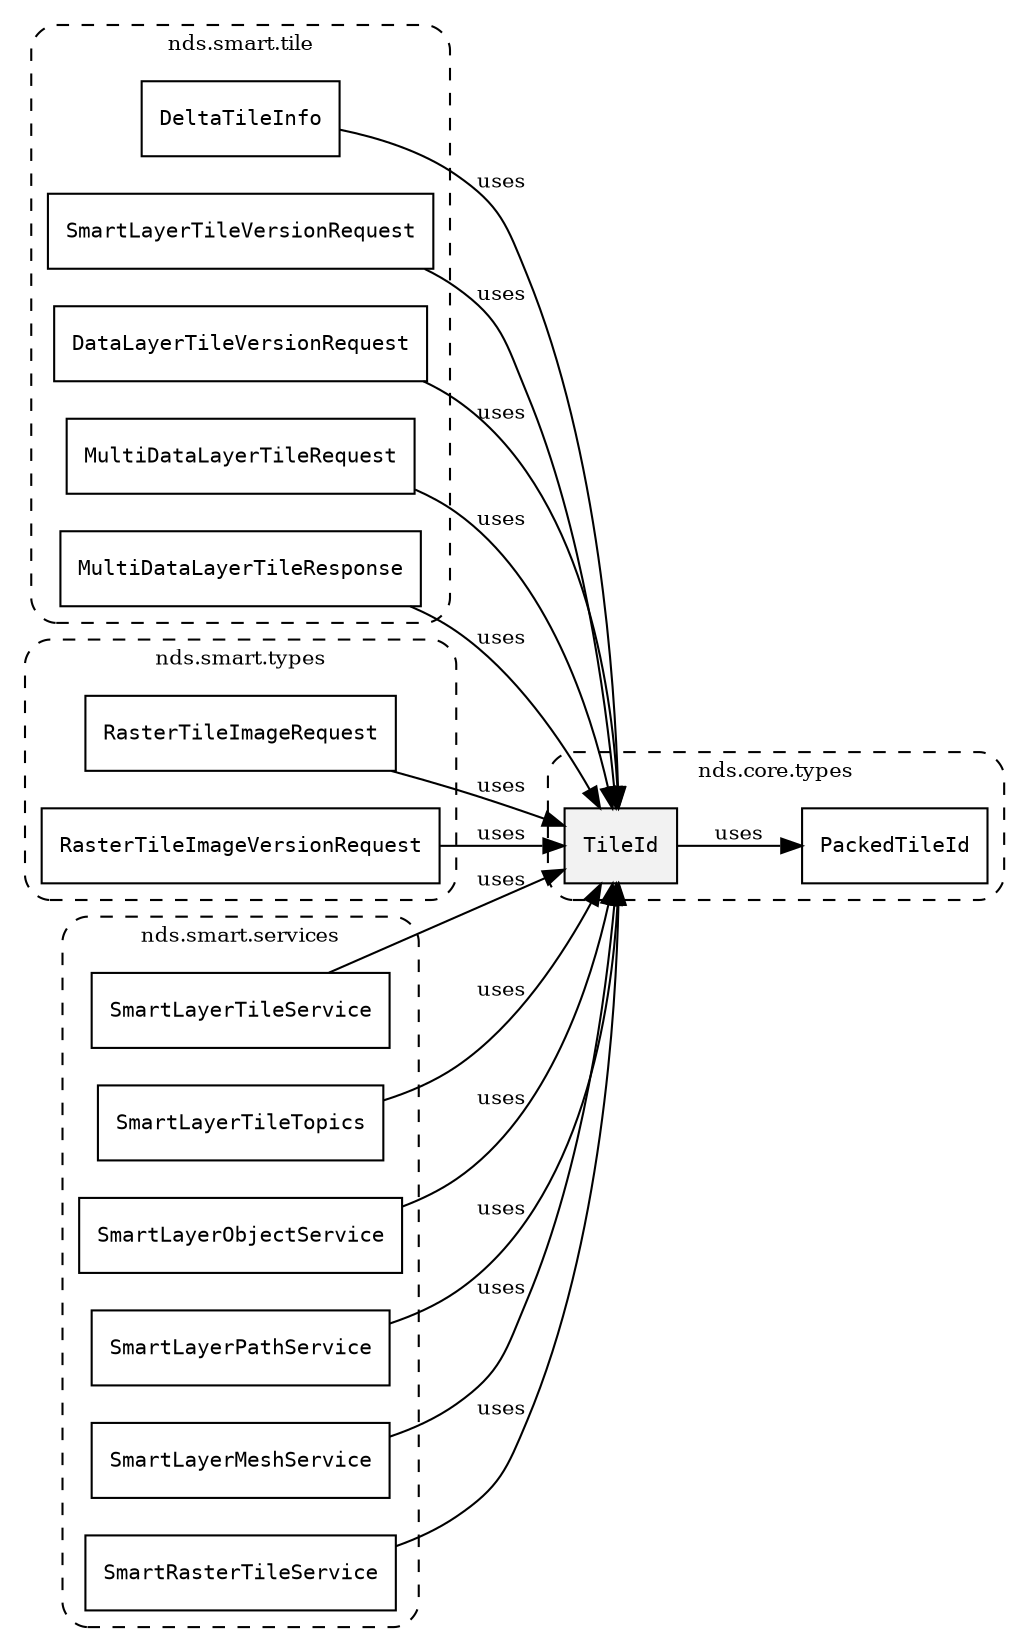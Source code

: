 /**
 * This dot file creates symbol collaboration diagram for TileId.
 */
digraph ZSERIO
{
    node [shape=box, fontsize=10];
    rankdir="LR";
    fontsize=10;
    tooltip="TileId collaboration diagram";

    subgraph "cluster_nds.core.types"
    {
        style="dashed, rounded";
        label="nds.core.types";
        tooltip="Package nds.core.types";
        href="../../../content/packages/nds.core.types.html#Package-nds-core-types";
        target="_parent";

        "TileId" [style="filled", fillcolor="#0000000D", target="_parent", label=<<font face="monospace"><table align="center" border="0" cellspacing="0" cellpadding="0"><tr><td href="../../../content/packages/nds.core.types.html#Structure-TileId" title="Structure defined in nds.core.types">TileId</td></tr></table></font>>];
        "PackedTileId" [target="_parent", label=<<font face="monospace"><table align="center" border="0" cellspacing="0" cellpadding="0"><tr><td href="../../../content/packages/nds.core.types.html#Subtype-PackedTileId" title="Subtype defined in nds.core.types">PackedTileId</td></tr></table></font>>];
    }

    subgraph "cluster_nds.smart.tile"
    {
        style="dashed, rounded";
        label="nds.smart.tile";
        tooltip="Package nds.smart.tile";
        href="../../../content/packages/nds.smart.tile.html#Package-nds-smart-tile";
        target="_parent";

        "DeltaTileInfo" [target="_parent", label=<<font face="monospace"><table align="center" border="0" cellspacing="0" cellpadding="0"><tr><td href="../../../content/packages/nds.smart.tile.html#Structure-DeltaTileInfo" title="Structure defined in nds.smart.tile">DeltaTileInfo</td></tr></table></font>>];
        "SmartLayerTileVersionRequest" [target="_parent", label=<<font face="monospace"><table align="center" border="0" cellspacing="0" cellpadding="0"><tr><td href="../../../content/packages/nds.smart.tile.html#Structure-SmartLayerTileVersionRequest" title="Structure defined in nds.smart.tile">SmartLayerTileVersionRequest</td></tr></table></font>>];
        "DataLayerTileVersionRequest" [target="_parent", label=<<font face="monospace"><table align="center" border="0" cellspacing="0" cellpadding="0"><tr><td href="../../../content/packages/nds.smart.tile.html#Structure-DataLayerTileVersionRequest" title="Structure defined in nds.smart.tile">DataLayerTileVersionRequest</td></tr></table></font>>];
        "MultiDataLayerTileRequest" [target="_parent", label=<<font face="monospace"><table align="center" border="0" cellspacing="0" cellpadding="0"><tr><td href="../../../content/packages/nds.smart.tile.html#Structure-MultiDataLayerTileRequest" title="Structure defined in nds.smart.tile">MultiDataLayerTileRequest</td></tr></table></font>>];
        "MultiDataLayerTileResponse" [target="_parent", label=<<font face="monospace"><table align="center" border="0" cellspacing="0" cellpadding="0"><tr><td href="../../../content/packages/nds.smart.tile.html#Structure-MultiDataLayerTileResponse" title="Structure defined in nds.smart.tile">MultiDataLayerTileResponse</td></tr></table></font>>];
    }

    subgraph "cluster_nds.smart.types"
    {
        style="dashed, rounded";
        label="nds.smart.types";
        tooltip="Package nds.smart.types";
        href="../../../content/packages/nds.smart.types.html#Package-nds-smart-types";
        target="_parent";

        "RasterTileImageRequest" [target="_parent", label=<<font face="monospace"><table align="center" border="0" cellspacing="0" cellpadding="0"><tr><td href="../../../content/packages/nds.smart.types.html#Structure-RasterTileImageRequest" title="Structure defined in nds.smart.types">RasterTileImageRequest</td></tr></table></font>>];
        "RasterTileImageVersionRequest" [target="_parent", label=<<font face="monospace"><table align="center" border="0" cellspacing="0" cellpadding="0"><tr><td href="../../../content/packages/nds.smart.types.html#Structure-RasterTileImageVersionRequest" title="Structure defined in nds.smart.types">RasterTileImageVersionRequest</td></tr></table></font>>];
    }

    subgraph "cluster_nds.smart.services"
    {
        style="dashed, rounded";
        label="nds.smart.services";
        tooltip="Package nds.smart.services";
        href="../../../content/packages/nds.smart.services.html#Package-nds-smart-services";
        target="_parent";

        "SmartLayerTileService" [target="_parent", label=<<font face="monospace"><table align="center" border="0" cellspacing="0" cellpadding="0"><tr><td href="../../../content/packages/nds.smart.services.html#Service-SmartLayerTileService" title="Service defined in nds.smart.services">SmartLayerTileService</td></tr></table></font>>];
        "SmartLayerTileTopics" [target="_parent", label=<<font face="monospace"><table align="center" border="0" cellspacing="0" cellpadding="0"><tr><td href="../../../content/packages/nds.smart.services.html#Pubsub-SmartLayerTileTopics" title="Pubsub defined in nds.smart.services">SmartLayerTileTopics</td></tr></table></font>>];
        "SmartLayerObjectService" [target="_parent", label=<<font face="monospace"><table align="center" border="0" cellspacing="0" cellpadding="0"><tr><td href="../../../content/packages/nds.smart.services.html#Service-SmartLayerObjectService" title="Service defined in nds.smart.services">SmartLayerObjectService</td></tr></table></font>>];
        "SmartLayerPathService" [target="_parent", label=<<font face="monospace"><table align="center" border="0" cellspacing="0" cellpadding="0"><tr><td href="../../../content/packages/nds.smart.services.html#Service-SmartLayerPathService" title="Service defined in nds.smart.services">SmartLayerPathService</td></tr></table></font>>];
        "SmartLayerMeshService" [target="_parent", label=<<font face="monospace"><table align="center" border="0" cellspacing="0" cellpadding="0"><tr><td href="../../../content/packages/nds.smart.services.html#Service-SmartLayerMeshService" title="Service defined in nds.smart.services">SmartLayerMeshService</td></tr></table></font>>];
        "SmartRasterTileService" [target="_parent", label=<<font face="monospace"><table align="center" border="0" cellspacing="0" cellpadding="0"><tr><td href="../../../content/packages/nds.smart.services.html#Service-SmartRasterTileService" title="Service defined in nds.smart.services">SmartRasterTileService</td></tr></table></font>>];
    }

    "TileId" -> "PackedTileId" [label="uses", fontsize=10];
    "DeltaTileInfo" -> "TileId" [label="uses", fontsize=10];
    "SmartLayerTileVersionRequest" -> "TileId" [label="uses", fontsize=10];
    "DataLayerTileVersionRequest" -> "TileId" [label="uses", fontsize=10];
    "MultiDataLayerTileRequest" -> "TileId" [label="uses", fontsize=10];
    "MultiDataLayerTileResponse" -> "TileId" [label="uses", fontsize=10];
    "RasterTileImageRequest" -> "TileId" [label="uses", fontsize=10];
    "RasterTileImageVersionRequest" -> "TileId" [label="uses", fontsize=10];
    "SmartLayerTileService" -> "TileId" [label="uses", fontsize=10];
    "SmartLayerTileTopics" -> "TileId" [label="uses", fontsize=10];
    "SmartLayerObjectService" -> "TileId" [label="uses", fontsize=10];
    "SmartLayerPathService" -> "TileId" [label="uses", fontsize=10];
    "SmartLayerMeshService" -> "TileId" [label="uses", fontsize=10];
    "SmartRasterTileService" -> "TileId" [label="uses", fontsize=10];
}

